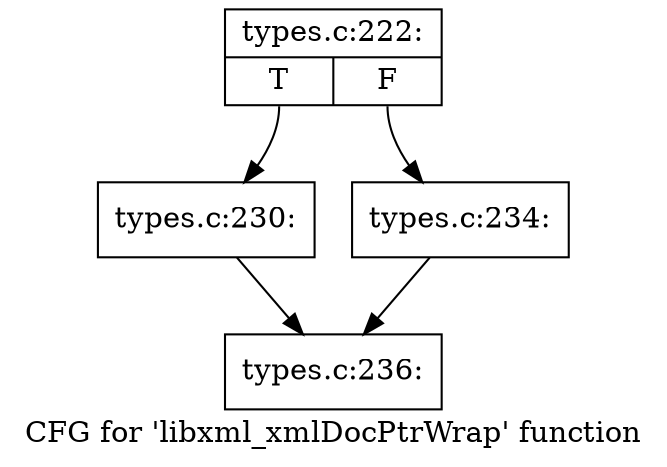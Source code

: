 digraph "CFG for 'libxml_xmlDocPtrWrap' function" {
	label="CFG for 'libxml_xmlDocPtrWrap' function";

	Node0x55aa7ced2d70 [shape=record,label="{types.c:222:|{<s0>T|<s1>F}}"];
	Node0x55aa7ced2d70:s0 -> Node0x55aa7cee02f0;
	Node0x55aa7ced2d70:s1 -> Node0x55aa7cee0340;
	Node0x55aa7cee02f0 [shape=record,label="{types.c:230:}"];
	Node0x55aa7cee02f0 -> Node0x55aa7ced19c0;
	Node0x55aa7cee0340 [shape=record,label="{types.c:234:}"];
	Node0x55aa7cee0340 -> Node0x55aa7ced19c0;
	Node0x55aa7ced19c0 [shape=record,label="{types.c:236:}"];
}
